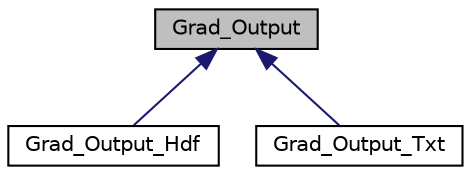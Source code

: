 digraph "Grad_Output"
{
  edge [fontname="Helvetica",fontsize="10",labelfontname="Helvetica",labelfontsize="10"];
  node [fontname="Helvetica",fontsize="10",shape=record];
  Node1 [label="Grad_Output",height=0.2,width=0.4,color="black", fillcolor="grey75", style="filled", fontcolor="black"];
  Node1 -> Node2 [dir="back",color="midnightblue",fontsize="10",style="solid",fontname="Helvetica"];
  Node2 [label="Grad_Output_Hdf",height=0.2,width=0.4,color="black", fillcolor="white", style="filled",URL="$class_grad___output___hdf.html",tooltip="Implementation of Grad_Output which writes data to a hdf5 file. "];
  Node1 -> Node3 [dir="back",color="midnightblue",fontsize="10",style="solid",fontname="Helvetica"];
  Node3 [label="Grad_Output_Txt",height=0.2,width=0.4,color="black", fillcolor="white", style="filled",URL="$class_grad___output___txt.html",tooltip="Implementation of Grad_Output which writes to a text file. "];
}
